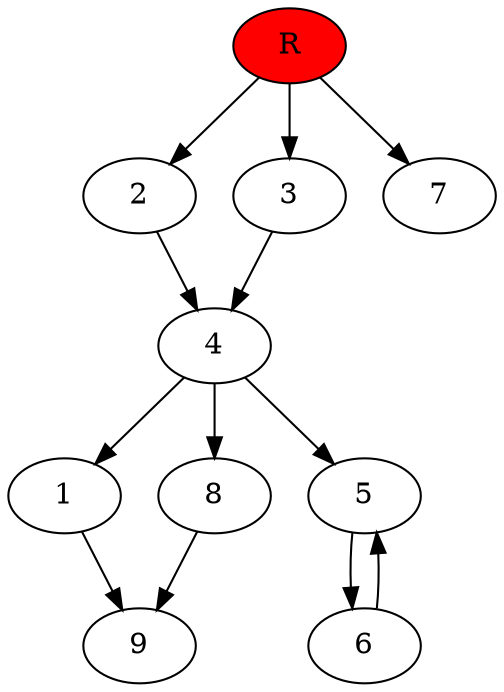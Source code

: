 digraph prb3203 {
	1
	2
	3
	4
	5
	6
	7
	8
	R [fillcolor="#ff0000" style=filled]
	1 -> 9
	2 -> 4
	3 -> 4
	4 -> 1
	4 -> 5
	4 -> 8
	5 -> 6
	6 -> 5
	8 -> 9
	R -> 2
	R -> 3
	R -> 7
}
